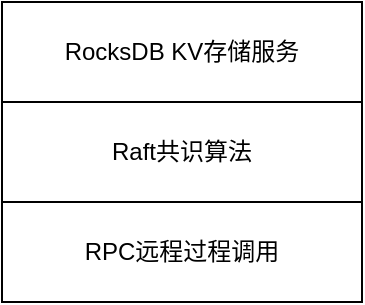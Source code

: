 <mxfile>
    <diagram id="nczVI3BKkf0eOJp8ncOw" name="第 1 页">
        <mxGraphModel dx="1229" dy="384" grid="1" gridSize="10" guides="1" tooltips="1" connect="1" arrows="1" fold="1" page="1" pageScale="1" pageWidth="1600" pageHeight="1200" math="0" shadow="0">
            <root>
                <mxCell id="0"/>
                <mxCell id="1" parent="0"/>
                <mxCell id="3" value="RPC远程过程调用" style="rounded=0;whiteSpace=wrap;html=1;" vertex="1" parent="1">
                    <mxGeometry x="100" y="160" width="180" height="50" as="geometry"/>
                </mxCell>
                <mxCell id="4" value="Raft共识算法" style="rounded=0;whiteSpace=wrap;html=1;" vertex="1" parent="1">
                    <mxGeometry x="100" y="110" width="180" height="50" as="geometry"/>
                </mxCell>
                <mxCell id="5" value="RocksDB KV存储服务" style="rounded=0;whiteSpace=wrap;html=1;" vertex="1" parent="1">
                    <mxGeometry x="100" y="60" width="180" height="50" as="geometry"/>
                </mxCell>
            </root>
        </mxGraphModel>
    </diagram>
</mxfile>